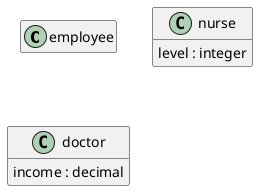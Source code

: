 @startuml
hide <<Method>> circle
hide empty methods
hide empty fields
set namespaceSeparator none

class "employee" {
}

class "nurse" {
  level : integer
}

class "doctor" {
  income : decimal
}

@enduml